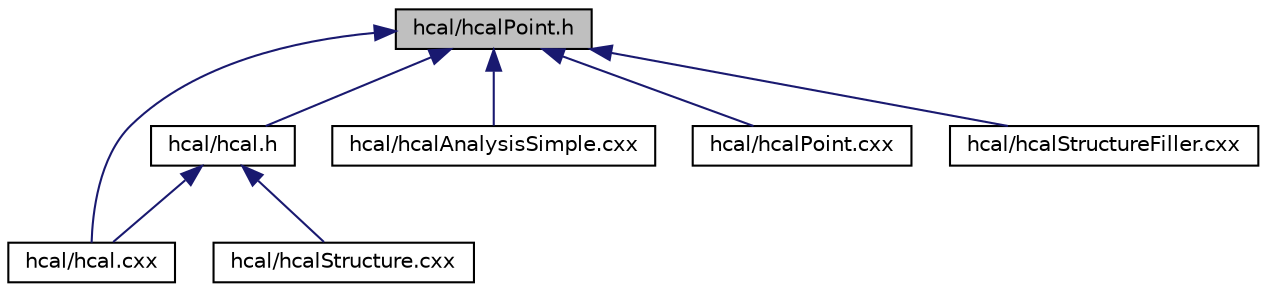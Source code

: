 digraph "hcal/hcalPoint.h"
{
 // LATEX_PDF_SIZE
  edge [fontname="Helvetica",fontsize="10",labelfontname="Helvetica",labelfontsize="10"];
  node [fontname="Helvetica",fontsize="10",shape=record];
  Node1 [label="hcal/hcalPoint.h",height=0.2,width=0.4,color="black", fillcolor="grey75", style="filled", fontcolor="black",tooltip=" "];
  Node1 -> Node2 [dir="back",color="midnightblue",fontsize="10",style="solid",fontname="Helvetica"];
  Node2 [label="hcal/hcal.h",height=0.2,width=0.4,color="black", fillcolor="white", style="filled",URL="$hcal_8h.html",tooltip=" "];
  Node2 -> Node3 [dir="back",color="midnightblue",fontsize="10",style="solid",fontname="Helvetica"];
  Node3 [label="hcal/hcal.cxx",height=0.2,width=0.4,color="black", fillcolor="white", style="filled",URL="$hcal_8cxx.html",tooltip=" "];
  Node2 -> Node4 [dir="back",color="midnightblue",fontsize="10",style="solid",fontname="Helvetica"];
  Node4 [label="hcal/hcalStructure.cxx",height=0.2,width=0.4,color="black", fillcolor="white", style="filled",URL="$hcalStructure_8cxx.html",tooltip=" "];
  Node1 -> Node3 [dir="back",color="midnightblue",fontsize="10",style="solid",fontname="Helvetica"];
  Node1 -> Node5 [dir="back",color="midnightblue",fontsize="10",style="solid",fontname="Helvetica"];
  Node5 [label="hcal/hcalAnalysisSimple.cxx",height=0.2,width=0.4,color="black", fillcolor="white", style="filled",URL="$hcalAnalysisSimple_8cxx.html",tooltip=" "];
  Node1 -> Node6 [dir="back",color="midnightblue",fontsize="10",style="solid",fontname="Helvetica"];
  Node6 [label="hcal/hcalPoint.cxx",height=0.2,width=0.4,color="black", fillcolor="white", style="filled",URL="$hcalPoint_8cxx.html",tooltip=" "];
  Node1 -> Node7 [dir="back",color="midnightblue",fontsize="10",style="solid",fontname="Helvetica"];
  Node7 [label="hcal/hcalStructureFiller.cxx",height=0.2,width=0.4,color="black", fillcolor="white", style="filled",URL="$hcalStructureFiller_8cxx.html",tooltip=" "];
}
